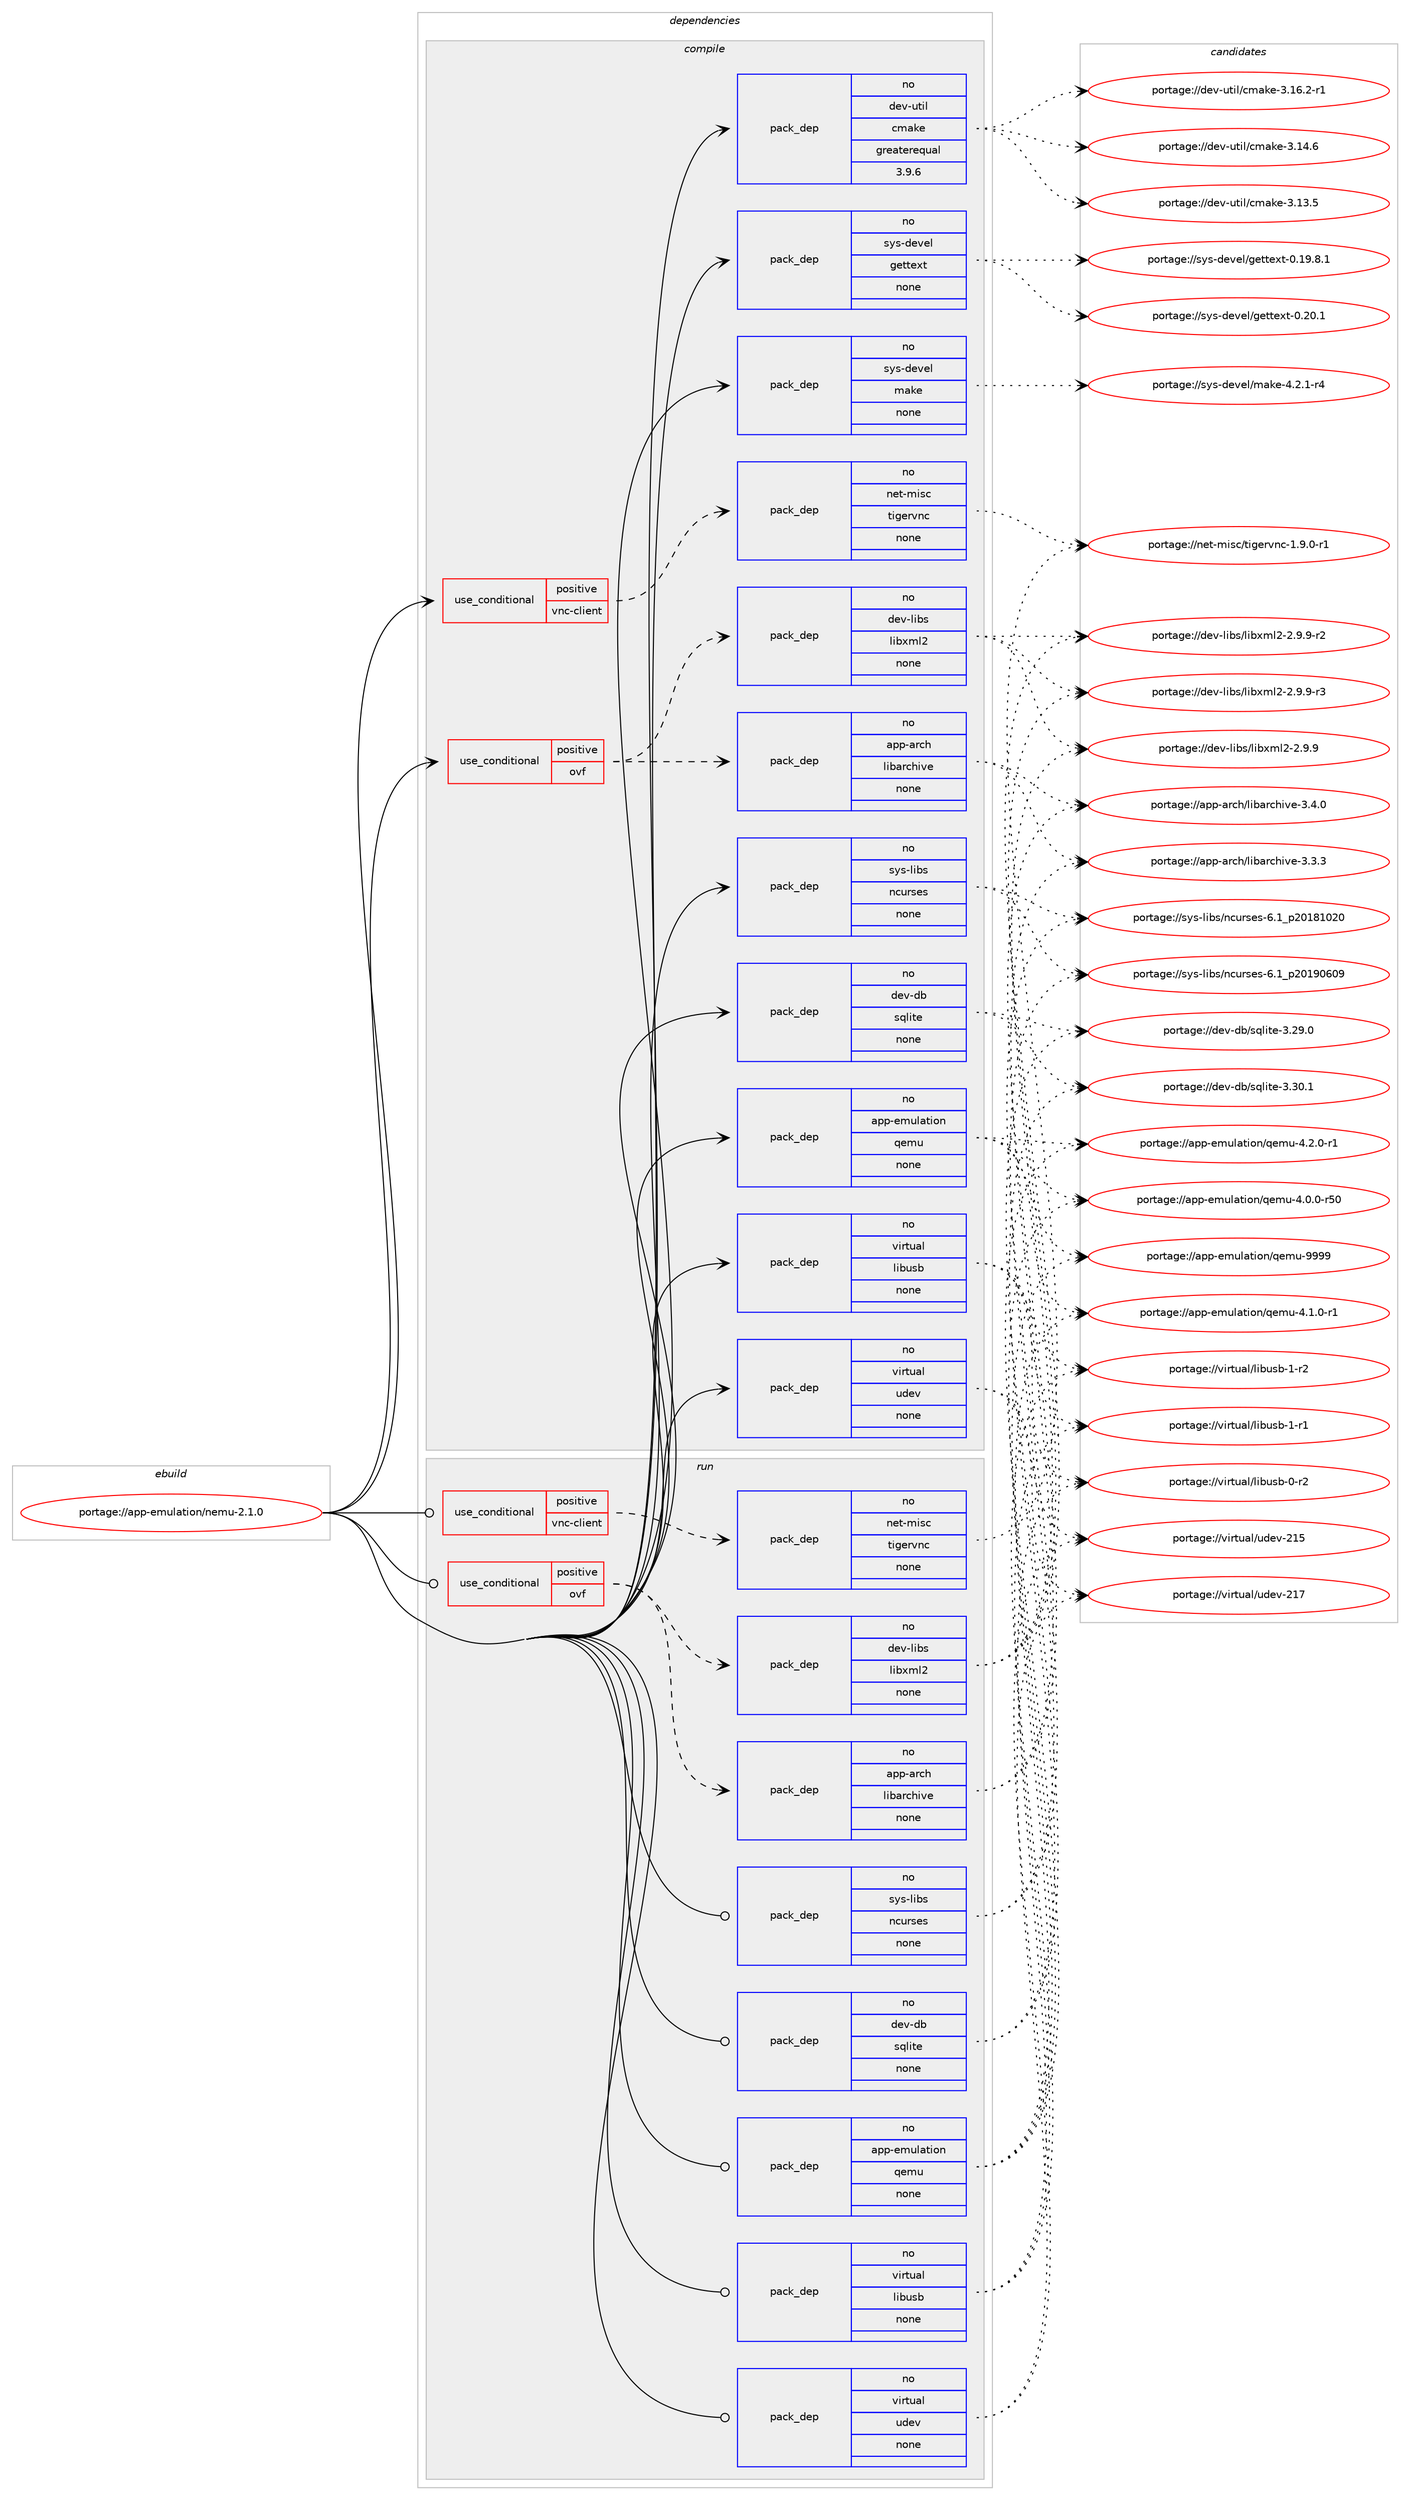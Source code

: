 digraph prolog {

# *************
# Graph options
# *************

newrank=true;
concentrate=true;
compound=true;
graph [rankdir=LR,fontname=Helvetica,fontsize=10,ranksep=1.5];#, ranksep=2.5, nodesep=0.2];
edge  [arrowhead=vee];
node  [fontname=Helvetica,fontsize=10];

# **********
# The ebuild
# **********

subgraph cluster_leftcol {
color=gray;
label=<<i>ebuild</i>>;
id [label="portage://app-emulation/nemu-2.1.0", color=red, width=4, href="../app-emulation/nemu-2.1.0.svg"];
}

# ****************
# The dependencies
# ****************

subgraph cluster_midcol {
color=gray;
label=<<i>dependencies</i>>;
subgraph cluster_compile {
fillcolor="#eeeeee";
style=filled;
label=<<i>compile</i>>;
subgraph cond147881 {
dependency627957 [label=<<TABLE BORDER="0" CELLBORDER="1" CELLSPACING="0" CELLPADDING="4"><TR><TD ROWSPAN="3" CELLPADDING="10">use_conditional</TD></TR><TR><TD>positive</TD></TR><TR><TD>ovf</TD></TR></TABLE>>, shape=none, color=red];
subgraph pack471712 {
dependency627958 [label=<<TABLE BORDER="0" CELLBORDER="1" CELLSPACING="0" CELLPADDING="4" WIDTH="220"><TR><TD ROWSPAN="6" CELLPADDING="30">pack_dep</TD></TR><TR><TD WIDTH="110">no</TD></TR><TR><TD>dev-libs</TD></TR><TR><TD>libxml2</TD></TR><TR><TD>none</TD></TR><TR><TD></TD></TR></TABLE>>, shape=none, color=blue];
}
dependency627957:e -> dependency627958:w [weight=20,style="dashed",arrowhead="vee"];
subgraph pack471713 {
dependency627959 [label=<<TABLE BORDER="0" CELLBORDER="1" CELLSPACING="0" CELLPADDING="4" WIDTH="220"><TR><TD ROWSPAN="6" CELLPADDING="30">pack_dep</TD></TR><TR><TD WIDTH="110">no</TD></TR><TR><TD>app-arch</TD></TR><TR><TD>libarchive</TD></TR><TR><TD>none</TD></TR><TR><TD></TD></TR></TABLE>>, shape=none, color=blue];
}
dependency627957:e -> dependency627959:w [weight=20,style="dashed",arrowhead="vee"];
}
id:e -> dependency627957:w [weight=20,style="solid",arrowhead="vee"];
subgraph cond147882 {
dependency627960 [label=<<TABLE BORDER="0" CELLBORDER="1" CELLSPACING="0" CELLPADDING="4"><TR><TD ROWSPAN="3" CELLPADDING="10">use_conditional</TD></TR><TR><TD>positive</TD></TR><TR><TD>vnc-client</TD></TR></TABLE>>, shape=none, color=red];
subgraph pack471714 {
dependency627961 [label=<<TABLE BORDER="0" CELLBORDER="1" CELLSPACING="0" CELLPADDING="4" WIDTH="220"><TR><TD ROWSPAN="6" CELLPADDING="30">pack_dep</TD></TR><TR><TD WIDTH="110">no</TD></TR><TR><TD>net-misc</TD></TR><TR><TD>tigervnc</TD></TR><TR><TD>none</TD></TR><TR><TD></TD></TR></TABLE>>, shape=none, color=blue];
}
dependency627960:e -> dependency627961:w [weight=20,style="dashed",arrowhead="vee"];
}
id:e -> dependency627960:w [weight=20,style="solid",arrowhead="vee"];
subgraph pack471715 {
dependency627962 [label=<<TABLE BORDER="0" CELLBORDER="1" CELLSPACING="0" CELLPADDING="4" WIDTH="220"><TR><TD ROWSPAN="6" CELLPADDING="30">pack_dep</TD></TR><TR><TD WIDTH="110">no</TD></TR><TR><TD>app-emulation</TD></TR><TR><TD>qemu</TD></TR><TR><TD>none</TD></TR><TR><TD></TD></TR></TABLE>>, shape=none, color=blue];
}
id:e -> dependency627962:w [weight=20,style="solid",arrowhead="vee"];
subgraph pack471716 {
dependency627963 [label=<<TABLE BORDER="0" CELLBORDER="1" CELLSPACING="0" CELLPADDING="4" WIDTH="220"><TR><TD ROWSPAN="6" CELLPADDING="30">pack_dep</TD></TR><TR><TD WIDTH="110">no</TD></TR><TR><TD>dev-db</TD></TR><TR><TD>sqlite</TD></TR><TR><TD>none</TD></TR><TR><TD></TD></TR></TABLE>>, shape=none, color=blue];
}
id:e -> dependency627963:w [weight=20,style="solid",arrowhead="vee"];
subgraph pack471717 {
dependency627964 [label=<<TABLE BORDER="0" CELLBORDER="1" CELLSPACING="0" CELLPADDING="4" WIDTH="220"><TR><TD ROWSPAN="6" CELLPADDING="30">pack_dep</TD></TR><TR><TD WIDTH="110">no</TD></TR><TR><TD>dev-util</TD></TR><TR><TD>cmake</TD></TR><TR><TD>greaterequal</TD></TR><TR><TD>3.9.6</TD></TR></TABLE>>, shape=none, color=blue];
}
id:e -> dependency627964:w [weight=20,style="solid",arrowhead="vee"];
subgraph pack471718 {
dependency627965 [label=<<TABLE BORDER="0" CELLBORDER="1" CELLSPACING="0" CELLPADDING="4" WIDTH="220"><TR><TD ROWSPAN="6" CELLPADDING="30">pack_dep</TD></TR><TR><TD WIDTH="110">no</TD></TR><TR><TD>sys-devel</TD></TR><TR><TD>gettext</TD></TR><TR><TD>none</TD></TR><TR><TD></TD></TR></TABLE>>, shape=none, color=blue];
}
id:e -> dependency627965:w [weight=20,style="solid",arrowhead="vee"];
subgraph pack471719 {
dependency627966 [label=<<TABLE BORDER="0" CELLBORDER="1" CELLSPACING="0" CELLPADDING="4" WIDTH="220"><TR><TD ROWSPAN="6" CELLPADDING="30">pack_dep</TD></TR><TR><TD WIDTH="110">no</TD></TR><TR><TD>sys-devel</TD></TR><TR><TD>make</TD></TR><TR><TD>none</TD></TR><TR><TD></TD></TR></TABLE>>, shape=none, color=blue];
}
id:e -> dependency627966:w [weight=20,style="solid",arrowhead="vee"];
subgraph pack471720 {
dependency627967 [label=<<TABLE BORDER="0" CELLBORDER="1" CELLSPACING="0" CELLPADDING="4" WIDTH="220"><TR><TD ROWSPAN="6" CELLPADDING="30">pack_dep</TD></TR><TR><TD WIDTH="110">no</TD></TR><TR><TD>sys-libs</TD></TR><TR><TD>ncurses</TD></TR><TR><TD>none</TD></TR><TR><TD></TD></TR></TABLE>>, shape=none, color=blue];
}
id:e -> dependency627967:w [weight=20,style="solid",arrowhead="vee"];
subgraph pack471721 {
dependency627968 [label=<<TABLE BORDER="0" CELLBORDER="1" CELLSPACING="0" CELLPADDING="4" WIDTH="220"><TR><TD ROWSPAN="6" CELLPADDING="30">pack_dep</TD></TR><TR><TD WIDTH="110">no</TD></TR><TR><TD>virtual</TD></TR><TR><TD>libusb</TD></TR><TR><TD>none</TD></TR><TR><TD></TD></TR></TABLE>>, shape=none, color=blue];
}
id:e -> dependency627968:w [weight=20,style="solid",arrowhead="vee"];
subgraph pack471722 {
dependency627969 [label=<<TABLE BORDER="0" CELLBORDER="1" CELLSPACING="0" CELLPADDING="4" WIDTH="220"><TR><TD ROWSPAN="6" CELLPADDING="30">pack_dep</TD></TR><TR><TD WIDTH="110">no</TD></TR><TR><TD>virtual</TD></TR><TR><TD>udev</TD></TR><TR><TD>none</TD></TR><TR><TD></TD></TR></TABLE>>, shape=none, color=blue];
}
id:e -> dependency627969:w [weight=20,style="solid",arrowhead="vee"];
}
subgraph cluster_compileandrun {
fillcolor="#eeeeee";
style=filled;
label=<<i>compile and run</i>>;
}
subgraph cluster_run {
fillcolor="#eeeeee";
style=filled;
label=<<i>run</i>>;
subgraph cond147883 {
dependency627970 [label=<<TABLE BORDER="0" CELLBORDER="1" CELLSPACING="0" CELLPADDING="4"><TR><TD ROWSPAN="3" CELLPADDING="10">use_conditional</TD></TR><TR><TD>positive</TD></TR><TR><TD>ovf</TD></TR></TABLE>>, shape=none, color=red];
subgraph pack471723 {
dependency627971 [label=<<TABLE BORDER="0" CELLBORDER="1" CELLSPACING="0" CELLPADDING="4" WIDTH="220"><TR><TD ROWSPAN="6" CELLPADDING="30">pack_dep</TD></TR><TR><TD WIDTH="110">no</TD></TR><TR><TD>dev-libs</TD></TR><TR><TD>libxml2</TD></TR><TR><TD>none</TD></TR><TR><TD></TD></TR></TABLE>>, shape=none, color=blue];
}
dependency627970:e -> dependency627971:w [weight=20,style="dashed",arrowhead="vee"];
subgraph pack471724 {
dependency627972 [label=<<TABLE BORDER="0" CELLBORDER="1" CELLSPACING="0" CELLPADDING="4" WIDTH="220"><TR><TD ROWSPAN="6" CELLPADDING="30">pack_dep</TD></TR><TR><TD WIDTH="110">no</TD></TR><TR><TD>app-arch</TD></TR><TR><TD>libarchive</TD></TR><TR><TD>none</TD></TR><TR><TD></TD></TR></TABLE>>, shape=none, color=blue];
}
dependency627970:e -> dependency627972:w [weight=20,style="dashed",arrowhead="vee"];
}
id:e -> dependency627970:w [weight=20,style="solid",arrowhead="odot"];
subgraph cond147884 {
dependency627973 [label=<<TABLE BORDER="0" CELLBORDER="1" CELLSPACING="0" CELLPADDING="4"><TR><TD ROWSPAN="3" CELLPADDING="10">use_conditional</TD></TR><TR><TD>positive</TD></TR><TR><TD>vnc-client</TD></TR></TABLE>>, shape=none, color=red];
subgraph pack471725 {
dependency627974 [label=<<TABLE BORDER="0" CELLBORDER="1" CELLSPACING="0" CELLPADDING="4" WIDTH="220"><TR><TD ROWSPAN="6" CELLPADDING="30">pack_dep</TD></TR><TR><TD WIDTH="110">no</TD></TR><TR><TD>net-misc</TD></TR><TR><TD>tigervnc</TD></TR><TR><TD>none</TD></TR><TR><TD></TD></TR></TABLE>>, shape=none, color=blue];
}
dependency627973:e -> dependency627974:w [weight=20,style="dashed",arrowhead="vee"];
}
id:e -> dependency627973:w [weight=20,style="solid",arrowhead="odot"];
subgraph pack471726 {
dependency627975 [label=<<TABLE BORDER="0" CELLBORDER="1" CELLSPACING="0" CELLPADDING="4" WIDTH="220"><TR><TD ROWSPAN="6" CELLPADDING="30">pack_dep</TD></TR><TR><TD WIDTH="110">no</TD></TR><TR><TD>app-emulation</TD></TR><TR><TD>qemu</TD></TR><TR><TD>none</TD></TR><TR><TD></TD></TR></TABLE>>, shape=none, color=blue];
}
id:e -> dependency627975:w [weight=20,style="solid",arrowhead="odot"];
subgraph pack471727 {
dependency627976 [label=<<TABLE BORDER="0" CELLBORDER="1" CELLSPACING="0" CELLPADDING="4" WIDTH="220"><TR><TD ROWSPAN="6" CELLPADDING="30">pack_dep</TD></TR><TR><TD WIDTH="110">no</TD></TR><TR><TD>dev-db</TD></TR><TR><TD>sqlite</TD></TR><TR><TD>none</TD></TR><TR><TD></TD></TR></TABLE>>, shape=none, color=blue];
}
id:e -> dependency627976:w [weight=20,style="solid",arrowhead="odot"];
subgraph pack471728 {
dependency627977 [label=<<TABLE BORDER="0" CELLBORDER="1" CELLSPACING="0" CELLPADDING="4" WIDTH="220"><TR><TD ROWSPAN="6" CELLPADDING="30">pack_dep</TD></TR><TR><TD WIDTH="110">no</TD></TR><TR><TD>sys-libs</TD></TR><TR><TD>ncurses</TD></TR><TR><TD>none</TD></TR><TR><TD></TD></TR></TABLE>>, shape=none, color=blue];
}
id:e -> dependency627977:w [weight=20,style="solid",arrowhead="odot"];
subgraph pack471729 {
dependency627978 [label=<<TABLE BORDER="0" CELLBORDER="1" CELLSPACING="0" CELLPADDING="4" WIDTH="220"><TR><TD ROWSPAN="6" CELLPADDING="30">pack_dep</TD></TR><TR><TD WIDTH="110">no</TD></TR><TR><TD>virtual</TD></TR><TR><TD>libusb</TD></TR><TR><TD>none</TD></TR><TR><TD></TD></TR></TABLE>>, shape=none, color=blue];
}
id:e -> dependency627978:w [weight=20,style="solid",arrowhead="odot"];
subgraph pack471730 {
dependency627979 [label=<<TABLE BORDER="0" CELLBORDER="1" CELLSPACING="0" CELLPADDING="4" WIDTH="220"><TR><TD ROWSPAN="6" CELLPADDING="30">pack_dep</TD></TR><TR><TD WIDTH="110">no</TD></TR><TR><TD>virtual</TD></TR><TR><TD>udev</TD></TR><TR><TD>none</TD></TR><TR><TD></TD></TR></TABLE>>, shape=none, color=blue];
}
id:e -> dependency627979:w [weight=20,style="solid",arrowhead="odot"];
}
}

# **************
# The candidates
# **************

subgraph cluster_choices {
rank=same;
color=gray;
label=<<i>candidates</i>>;

subgraph choice471712 {
color=black;
nodesep=1;
choice10010111845108105981154710810598120109108504550465746574511451 [label="portage://dev-libs/libxml2-2.9.9-r3", color=red, width=4,href="../dev-libs/libxml2-2.9.9-r3.svg"];
choice10010111845108105981154710810598120109108504550465746574511450 [label="portage://dev-libs/libxml2-2.9.9-r2", color=red, width=4,href="../dev-libs/libxml2-2.9.9-r2.svg"];
choice1001011184510810598115471081059812010910850455046574657 [label="portage://dev-libs/libxml2-2.9.9", color=red, width=4,href="../dev-libs/libxml2-2.9.9.svg"];
dependency627958:e -> choice10010111845108105981154710810598120109108504550465746574511451:w [style=dotted,weight="100"];
dependency627958:e -> choice10010111845108105981154710810598120109108504550465746574511450:w [style=dotted,weight="100"];
dependency627958:e -> choice1001011184510810598115471081059812010910850455046574657:w [style=dotted,weight="100"];
}
subgraph choice471713 {
color=black;
nodesep=1;
choice9711211245971149910447108105989711499104105118101455146524648 [label="portage://app-arch/libarchive-3.4.0", color=red, width=4,href="../app-arch/libarchive-3.4.0.svg"];
choice9711211245971149910447108105989711499104105118101455146514651 [label="portage://app-arch/libarchive-3.3.3", color=red, width=4,href="../app-arch/libarchive-3.3.3.svg"];
dependency627959:e -> choice9711211245971149910447108105989711499104105118101455146524648:w [style=dotted,weight="100"];
dependency627959:e -> choice9711211245971149910447108105989711499104105118101455146514651:w [style=dotted,weight="100"];
}
subgraph choice471714 {
color=black;
nodesep=1;
choice110101116451091051159947116105103101114118110994549465746484511449 [label="portage://net-misc/tigervnc-1.9.0-r1", color=red, width=4,href="../net-misc/tigervnc-1.9.0-r1.svg"];
dependency627961:e -> choice110101116451091051159947116105103101114118110994549465746484511449:w [style=dotted,weight="100"];
}
subgraph choice471715 {
color=black;
nodesep=1;
choice971121124510110911710897116105111110471131011091174557575757 [label="portage://app-emulation/qemu-9999", color=red, width=4,href="../app-emulation/qemu-9999.svg"];
choice971121124510110911710897116105111110471131011091174552465046484511449 [label="portage://app-emulation/qemu-4.2.0-r1", color=red, width=4,href="../app-emulation/qemu-4.2.0-r1.svg"];
choice971121124510110911710897116105111110471131011091174552464946484511449 [label="portage://app-emulation/qemu-4.1.0-r1", color=red, width=4,href="../app-emulation/qemu-4.1.0-r1.svg"];
choice97112112451011091171089711610511111047113101109117455246484648451145348 [label="portage://app-emulation/qemu-4.0.0-r50", color=red, width=4,href="../app-emulation/qemu-4.0.0-r50.svg"];
dependency627962:e -> choice971121124510110911710897116105111110471131011091174557575757:w [style=dotted,weight="100"];
dependency627962:e -> choice971121124510110911710897116105111110471131011091174552465046484511449:w [style=dotted,weight="100"];
dependency627962:e -> choice971121124510110911710897116105111110471131011091174552464946484511449:w [style=dotted,weight="100"];
dependency627962:e -> choice97112112451011091171089711610511111047113101109117455246484648451145348:w [style=dotted,weight="100"];
}
subgraph choice471716 {
color=black;
nodesep=1;
choice10010111845100984711511310810511610145514651484649 [label="portage://dev-db/sqlite-3.30.1", color=red, width=4,href="../dev-db/sqlite-3.30.1.svg"];
choice10010111845100984711511310810511610145514650574648 [label="portage://dev-db/sqlite-3.29.0", color=red, width=4,href="../dev-db/sqlite-3.29.0.svg"];
dependency627963:e -> choice10010111845100984711511310810511610145514651484649:w [style=dotted,weight="100"];
dependency627963:e -> choice10010111845100984711511310810511610145514650574648:w [style=dotted,weight="100"];
}
subgraph choice471717 {
color=black;
nodesep=1;
choice10010111845117116105108479910997107101455146495446504511449 [label="portage://dev-util/cmake-3.16.2-r1", color=red, width=4,href="../dev-util/cmake-3.16.2-r1.svg"];
choice1001011184511711610510847991099710710145514649524654 [label="portage://dev-util/cmake-3.14.6", color=red, width=4,href="../dev-util/cmake-3.14.6.svg"];
choice1001011184511711610510847991099710710145514649514653 [label="portage://dev-util/cmake-3.13.5", color=red, width=4,href="../dev-util/cmake-3.13.5.svg"];
dependency627964:e -> choice10010111845117116105108479910997107101455146495446504511449:w [style=dotted,weight="100"];
dependency627964:e -> choice1001011184511711610510847991099710710145514649524654:w [style=dotted,weight="100"];
dependency627964:e -> choice1001011184511711610510847991099710710145514649514653:w [style=dotted,weight="100"];
}
subgraph choice471718 {
color=black;
nodesep=1;
choice115121115451001011181011084710310111611610112011645484650484649 [label="portage://sys-devel/gettext-0.20.1", color=red, width=4,href="../sys-devel/gettext-0.20.1.svg"];
choice1151211154510010111810110847103101116116101120116454846495746564649 [label="portage://sys-devel/gettext-0.19.8.1", color=red, width=4,href="../sys-devel/gettext-0.19.8.1.svg"];
dependency627965:e -> choice115121115451001011181011084710310111611610112011645484650484649:w [style=dotted,weight="100"];
dependency627965:e -> choice1151211154510010111810110847103101116116101120116454846495746564649:w [style=dotted,weight="100"];
}
subgraph choice471719 {
color=black;
nodesep=1;
choice1151211154510010111810110847109971071014552465046494511452 [label="portage://sys-devel/make-4.2.1-r4", color=red, width=4,href="../sys-devel/make-4.2.1-r4.svg"];
dependency627966:e -> choice1151211154510010111810110847109971071014552465046494511452:w [style=dotted,weight="100"];
}
subgraph choice471720 {
color=black;
nodesep=1;
choice1151211154510810598115471109911711411510111545544649951125048495748544857 [label="portage://sys-libs/ncurses-6.1_p20190609", color=red, width=4,href="../sys-libs/ncurses-6.1_p20190609.svg"];
choice1151211154510810598115471109911711411510111545544649951125048495649485048 [label="portage://sys-libs/ncurses-6.1_p20181020", color=red, width=4,href="../sys-libs/ncurses-6.1_p20181020.svg"];
dependency627967:e -> choice1151211154510810598115471109911711411510111545544649951125048495748544857:w [style=dotted,weight="100"];
dependency627967:e -> choice1151211154510810598115471109911711411510111545544649951125048495649485048:w [style=dotted,weight="100"];
}
subgraph choice471721 {
color=black;
nodesep=1;
choice1181051141161179710847108105981171159845494511450 [label="portage://virtual/libusb-1-r2", color=red, width=4,href="../virtual/libusb-1-r2.svg"];
choice1181051141161179710847108105981171159845494511449 [label="portage://virtual/libusb-1-r1", color=red, width=4,href="../virtual/libusb-1-r1.svg"];
choice1181051141161179710847108105981171159845484511450 [label="portage://virtual/libusb-0-r2", color=red, width=4,href="../virtual/libusb-0-r2.svg"];
dependency627968:e -> choice1181051141161179710847108105981171159845494511450:w [style=dotted,weight="100"];
dependency627968:e -> choice1181051141161179710847108105981171159845494511449:w [style=dotted,weight="100"];
dependency627968:e -> choice1181051141161179710847108105981171159845484511450:w [style=dotted,weight="100"];
}
subgraph choice471722 {
color=black;
nodesep=1;
choice118105114116117971084711710010111845504955 [label="portage://virtual/udev-217", color=red, width=4,href="../virtual/udev-217.svg"];
choice118105114116117971084711710010111845504953 [label="portage://virtual/udev-215", color=red, width=4,href="../virtual/udev-215.svg"];
dependency627969:e -> choice118105114116117971084711710010111845504955:w [style=dotted,weight="100"];
dependency627969:e -> choice118105114116117971084711710010111845504953:w [style=dotted,weight="100"];
}
subgraph choice471723 {
color=black;
nodesep=1;
choice10010111845108105981154710810598120109108504550465746574511451 [label="portage://dev-libs/libxml2-2.9.9-r3", color=red, width=4,href="../dev-libs/libxml2-2.9.9-r3.svg"];
choice10010111845108105981154710810598120109108504550465746574511450 [label="portage://dev-libs/libxml2-2.9.9-r2", color=red, width=4,href="../dev-libs/libxml2-2.9.9-r2.svg"];
choice1001011184510810598115471081059812010910850455046574657 [label="portage://dev-libs/libxml2-2.9.9", color=red, width=4,href="../dev-libs/libxml2-2.9.9.svg"];
dependency627971:e -> choice10010111845108105981154710810598120109108504550465746574511451:w [style=dotted,weight="100"];
dependency627971:e -> choice10010111845108105981154710810598120109108504550465746574511450:w [style=dotted,weight="100"];
dependency627971:e -> choice1001011184510810598115471081059812010910850455046574657:w [style=dotted,weight="100"];
}
subgraph choice471724 {
color=black;
nodesep=1;
choice9711211245971149910447108105989711499104105118101455146524648 [label="portage://app-arch/libarchive-3.4.0", color=red, width=4,href="../app-arch/libarchive-3.4.0.svg"];
choice9711211245971149910447108105989711499104105118101455146514651 [label="portage://app-arch/libarchive-3.3.3", color=red, width=4,href="../app-arch/libarchive-3.3.3.svg"];
dependency627972:e -> choice9711211245971149910447108105989711499104105118101455146524648:w [style=dotted,weight="100"];
dependency627972:e -> choice9711211245971149910447108105989711499104105118101455146514651:w [style=dotted,weight="100"];
}
subgraph choice471725 {
color=black;
nodesep=1;
choice110101116451091051159947116105103101114118110994549465746484511449 [label="portage://net-misc/tigervnc-1.9.0-r1", color=red, width=4,href="../net-misc/tigervnc-1.9.0-r1.svg"];
dependency627974:e -> choice110101116451091051159947116105103101114118110994549465746484511449:w [style=dotted,weight="100"];
}
subgraph choice471726 {
color=black;
nodesep=1;
choice971121124510110911710897116105111110471131011091174557575757 [label="portage://app-emulation/qemu-9999", color=red, width=4,href="../app-emulation/qemu-9999.svg"];
choice971121124510110911710897116105111110471131011091174552465046484511449 [label="portage://app-emulation/qemu-4.2.0-r1", color=red, width=4,href="../app-emulation/qemu-4.2.0-r1.svg"];
choice971121124510110911710897116105111110471131011091174552464946484511449 [label="portage://app-emulation/qemu-4.1.0-r1", color=red, width=4,href="../app-emulation/qemu-4.1.0-r1.svg"];
choice97112112451011091171089711610511111047113101109117455246484648451145348 [label="portage://app-emulation/qemu-4.0.0-r50", color=red, width=4,href="../app-emulation/qemu-4.0.0-r50.svg"];
dependency627975:e -> choice971121124510110911710897116105111110471131011091174557575757:w [style=dotted,weight="100"];
dependency627975:e -> choice971121124510110911710897116105111110471131011091174552465046484511449:w [style=dotted,weight="100"];
dependency627975:e -> choice971121124510110911710897116105111110471131011091174552464946484511449:w [style=dotted,weight="100"];
dependency627975:e -> choice97112112451011091171089711610511111047113101109117455246484648451145348:w [style=dotted,weight="100"];
}
subgraph choice471727 {
color=black;
nodesep=1;
choice10010111845100984711511310810511610145514651484649 [label="portage://dev-db/sqlite-3.30.1", color=red, width=4,href="../dev-db/sqlite-3.30.1.svg"];
choice10010111845100984711511310810511610145514650574648 [label="portage://dev-db/sqlite-3.29.0", color=red, width=4,href="../dev-db/sqlite-3.29.0.svg"];
dependency627976:e -> choice10010111845100984711511310810511610145514651484649:w [style=dotted,weight="100"];
dependency627976:e -> choice10010111845100984711511310810511610145514650574648:w [style=dotted,weight="100"];
}
subgraph choice471728 {
color=black;
nodesep=1;
choice1151211154510810598115471109911711411510111545544649951125048495748544857 [label="portage://sys-libs/ncurses-6.1_p20190609", color=red, width=4,href="../sys-libs/ncurses-6.1_p20190609.svg"];
choice1151211154510810598115471109911711411510111545544649951125048495649485048 [label="portage://sys-libs/ncurses-6.1_p20181020", color=red, width=4,href="../sys-libs/ncurses-6.1_p20181020.svg"];
dependency627977:e -> choice1151211154510810598115471109911711411510111545544649951125048495748544857:w [style=dotted,weight="100"];
dependency627977:e -> choice1151211154510810598115471109911711411510111545544649951125048495649485048:w [style=dotted,weight="100"];
}
subgraph choice471729 {
color=black;
nodesep=1;
choice1181051141161179710847108105981171159845494511450 [label="portage://virtual/libusb-1-r2", color=red, width=4,href="../virtual/libusb-1-r2.svg"];
choice1181051141161179710847108105981171159845494511449 [label="portage://virtual/libusb-1-r1", color=red, width=4,href="../virtual/libusb-1-r1.svg"];
choice1181051141161179710847108105981171159845484511450 [label="portage://virtual/libusb-0-r2", color=red, width=4,href="../virtual/libusb-0-r2.svg"];
dependency627978:e -> choice1181051141161179710847108105981171159845494511450:w [style=dotted,weight="100"];
dependency627978:e -> choice1181051141161179710847108105981171159845494511449:w [style=dotted,weight="100"];
dependency627978:e -> choice1181051141161179710847108105981171159845484511450:w [style=dotted,weight="100"];
}
subgraph choice471730 {
color=black;
nodesep=1;
choice118105114116117971084711710010111845504955 [label="portage://virtual/udev-217", color=red, width=4,href="../virtual/udev-217.svg"];
choice118105114116117971084711710010111845504953 [label="portage://virtual/udev-215", color=red, width=4,href="../virtual/udev-215.svg"];
dependency627979:e -> choice118105114116117971084711710010111845504955:w [style=dotted,weight="100"];
dependency627979:e -> choice118105114116117971084711710010111845504953:w [style=dotted,weight="100"];
}
}

}
